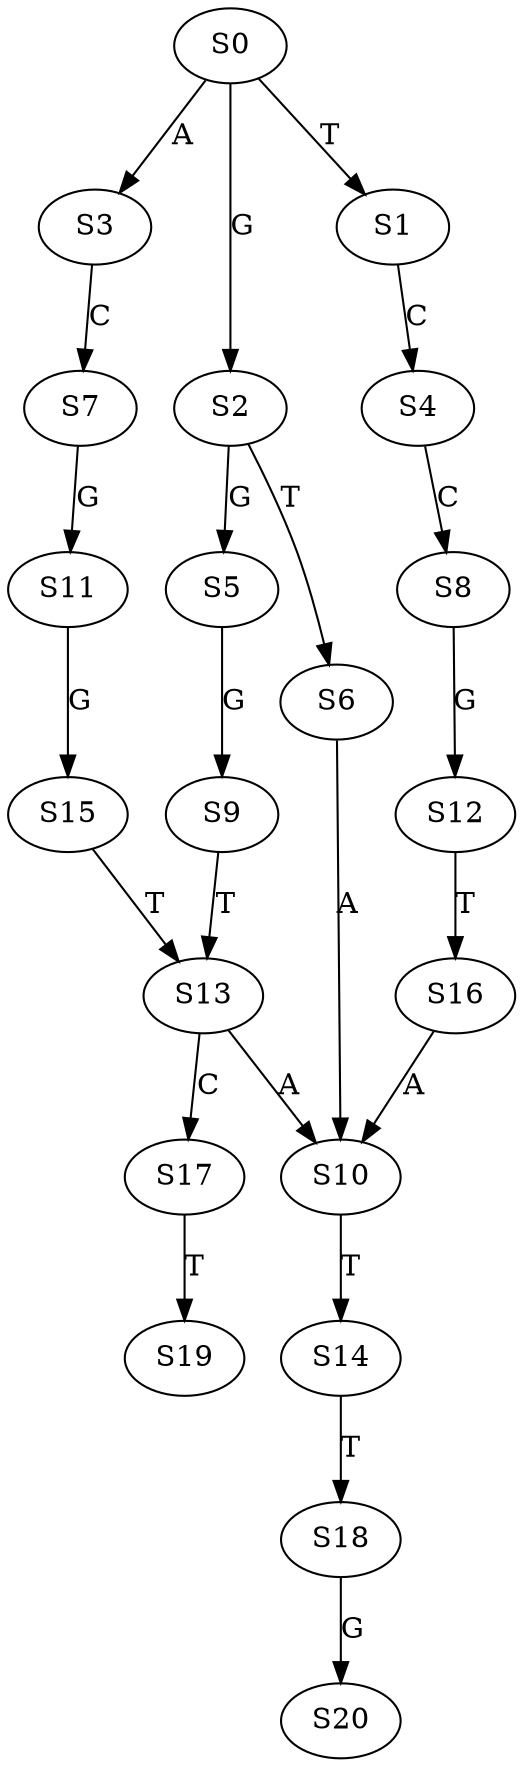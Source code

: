 strict digraph  {
	S0 -> S1 [ label = T ];
	S0 -> S2 [ label = G ];
	S0 -> S3 [ label = A ];
	S1 -> S4 [ label = C ];
	S2 -> S5 [ label = G ];
	S2 -> S6 [ label = T ];
	S3 -> S7 [ label = C ];
	S4 -> S8 [ label = C ];
	S5 -> S9 [ label = G ];
	S6 -> S10 [ label = A ];
	S7 -> S11 [ label = G ];
	S8 -> S12 [ label = G ];
	S9 -> S13 [ label = T ];
	S10 -> S14 [ label = T ];
	S11 -> S15 [ label = G ];
	S12 -> S16 [ label = T ];
	S13 -> S17 [ label = C ];
	S13 -> S10 [ label = A ];
	S14 -> S18 [ label = T ];
	S15 -> S13 [ label = T ];
	S16 -> S10 [ label = A ];
	S17 -> S19 [ label = T ];
	S18 -> S20 [ label = G ];
}
